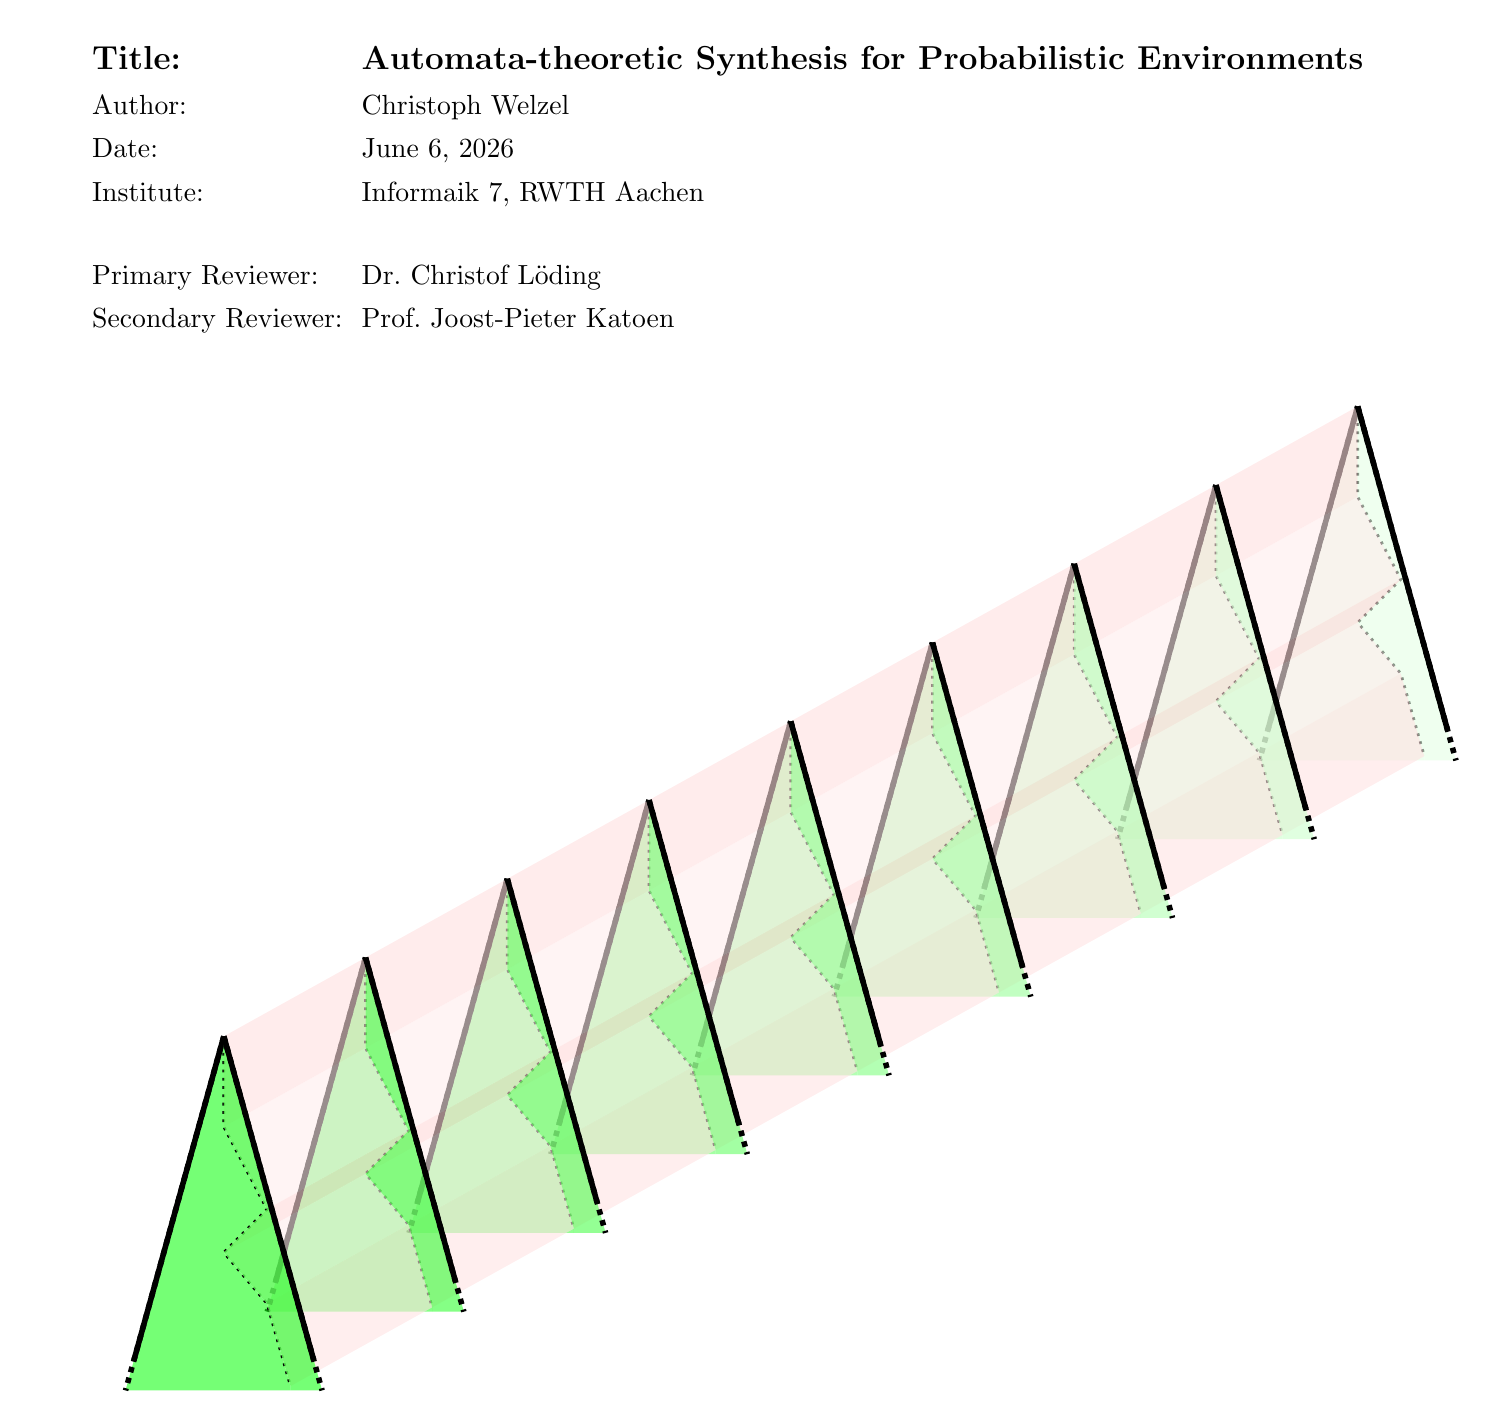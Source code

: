 \tikzset{
  outline/.style={
    line width = 2pt
  },
  pathline/.style={
    line width = 1pt,
    dotted
  }
}
\newcommand{\runtree}[4][pathline]{%
  \node (#2 c) at #3 {};
  \node[above=2 of #2 c] (#2 t) {};
  \node[below left=2 and 1 of #2 c] (#2 l) {};
  \node[below right=2 and 1 of #2 c] (#2 r) {};

  \node[below =0.9 of #2 t] (#2 p1) {};
  \node[below right=0.8 and 0.3 of #2 p1] (#2 p2) {};
  \node[below left=0.3 and 0.3 of #2 p2] (#2 p3) {};
  \node[below right=0.4 and 0.3 of #2 p3] (#2 p4) {};
  \node[below right=0.8 and 0.05 of #2 p4] (#2 p5) {};

  \node (#2 b) at (#2 l-|#2 p5) {};


  \begin{scope}[on background layer]
    \draw[draw=none, fill=#4, fill opacity=0.6]
      (#2 t.center) -- (#2 p1.center) -- (#2 p2.center) -- (#2 p3.center) 
      -- (#2 p4.center) -- (#2 p5.center) -- (#2 b.center) -- (#2 l.center) 
      -- cycle;
  \end{scope}
  \draw[draw=none, fill=#4, fill opacity=0.6]
    (#2 t.center) -- (#2 p1.center) -- (#2 p2.center) -- (#2 p3.center) 
    -- (#2 p4.center) -- (#2 p5.center) -- (#2 b.center) -- (#2 r.center) 
    -- cycle;

  \begin{scope}[on background layer]
    \draw[#1] (#2 t.center) -- (#2 p1.center) -- (#2 p2.center) 
      -- (#2 p3.center) -- (#2 p4.center) -- (#2 p5.center);
    \draw[outline, shorten > = 0.4cm] (#2 t.center) to (#2 l.center);
    \draw[outline, dotted] (#2 t.center) to (#2 l.center);
  \end{scope}

  \draw[outline, shorten > = 0.4cm] (#2 t.center) to (#2 r.center);
  \draw[outline, dotted] (#2 t.center) to (#2 r.center);

}
\newcommand{\cutplain}[6][0.6]{%
  \draw [fill = #6, fill opacity = #1, draw = none]
    (#2 #3.center) -- (#4 #3.center) -- (#4 #5.center)
    -- (#2 #5.center) -- cycle;
}

\newcommand{\y}[1]{%
  1.0*#1 - 5
}
\newcommand{\x}[1]{%
  -1.8*#1 + 8
}

\begin{tikzpicture}
  \matrix (data) [
    matrix of nodes,
    nodes = {
      rectangle,
      minimum height = 0.5cm,
      draw = none,
      anchor = base west
    }
  ] {
    \large{\textbf{Title:}}  & \large{\textbf{Automata-theoretic Synthesis for
      Probabilistic Environments}} \\
    Author: & Christoph Welzel \\
    Date:   & \today \\
    Institute: & Informaik 7, RWTH Aachen \\
    \vspace{0.2cm} & \\
    Primary Reviewer: & Dr.~Christof Löding \\
    Secondary Reviewer: & Prof.~Joost-Pieter Katoen \\
  };
  \foreach \color [count = \counter from 0] in {green!10,green!20,green!30,%
    green!40,green!50,green!60,green!70,green!80,green!90} {
    \runtree{\counter}{(\x{\counter}, -\y{\counter})}{\color};
  }
  \begin{scope}[on background layer]
    \cutplain{0}{t} {8}{p1}{pink!50};
    \cutplain{0}{p1}{8}{p2}{pink!30};
    \cutplain{0}{p2}{8}{p3}{pink!60};
    \cutplain{0}{p3}{8}{p4}{pink!30};
    \cutplain{0}{p4}{8}{p5}{pink!45};
  \end{scope}

\end{tikzpicture}
